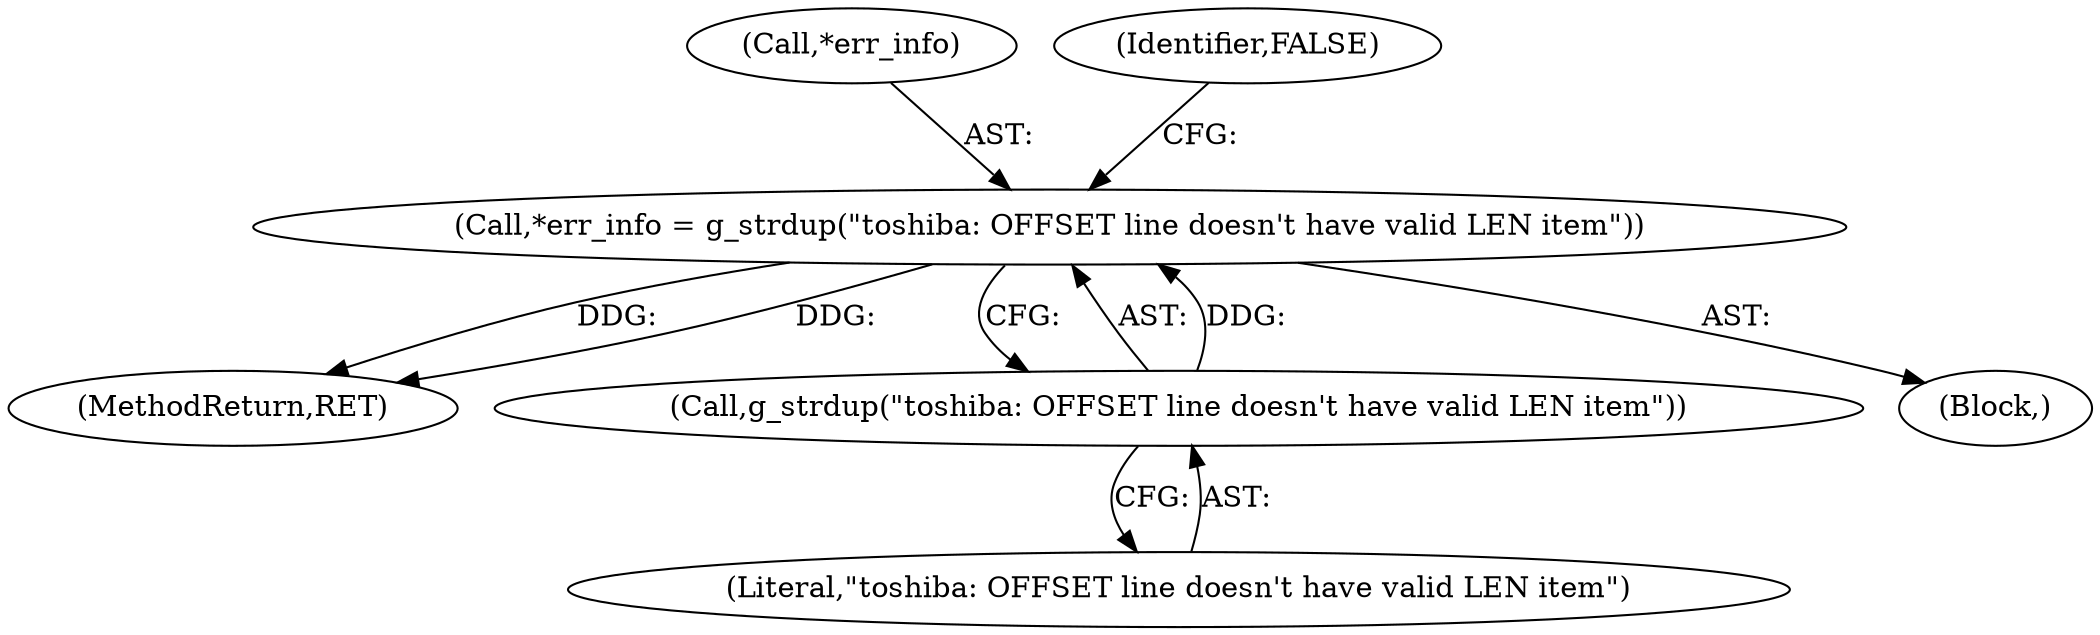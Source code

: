 digraph "0_wireshark_5efb45231671baa2db2011d8f67f9d6e72bc455b@pointer" {
"1000250" [label="(Call,*err_info = g_strdup(\"toshiba: OFFSET line doesn't have valid LEN item\"))"];
"1000253" [label="(Call,g_strdup(\"toshiba: OFFSET line doesn't have valid LEN item\"))"];
"1000250" [label="(Call,*err_info = g_strdup(\"toshiba: OFFSET line doesn't have valid LEN item\"))"];
"1000253" [label="(Call,g_strdup(\"toshiba: OFFSET line doesn't have valid LEN item\"))"];
"1000254" [label="(Literal,\"toshiba: OFFSET line doesn't have valid LEN item\")"];
"1000251" [label="(Call,*err_info)"];
"1000476" [label="(MethodReturn,RET)"];
"1000256" [label="(Identifier,FALSE)"];
"1000245" [label="(Block,)"];
"1000250" -> "1000245"  [label="AST: "];
"1000250" -> "1000253"  [label="CFG: "];
"1000251" -> "1000250"  [label="AST: "];
"1000253" -> "1000250"  [label="AST: "];
"1000256" -> "1000250"  [label="CFG: "];
"1000250" -> "1000476"  [label="DDG: "];
"1000250" -> "1000476"  [label="DDG: "];
"1000253" -> "1000250"  [label="DDG: "];
"1000253" -> "1000254"  [label="CFG: "];
"1000254" -> "1000253"  [label="AST: "];
}

